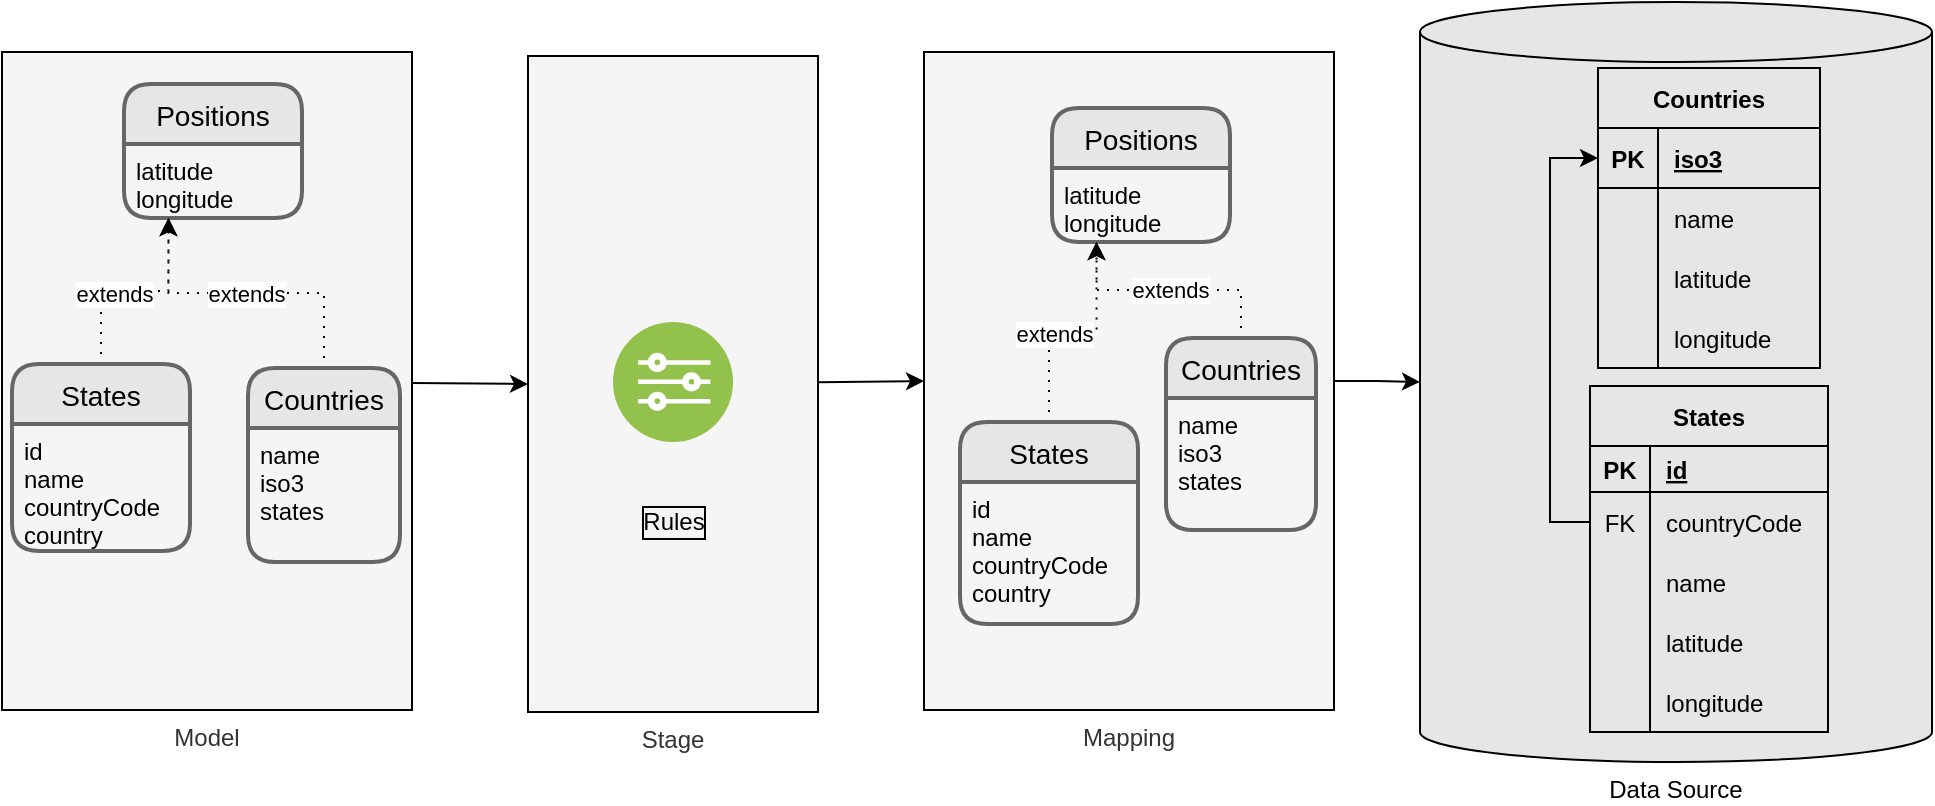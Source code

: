 <mxfile>
    <diagram id="_qm1-AJe0AePabwUvn4U" name="Page-1">
        <mxGraphModel dx="999" dy="713" grid="0" gridSize="10" guides="1" tooltips="1" connect="1" arrows="1" fold="1" page="1" pageScale="1" pageWidth="583" pageHeight="413" background="#ffffff" math="0" shadow="0">
            <root>
                <object label="" id="0">
                    <mxCell/>
                </object>
                <mxCell id="1" parent="0"/>
                <mxCell id="170" style="edgeStyle=none;html=1;entryX=0;entryY=0.5;entryDx=0;entryDy=0;strokeColor=#000000;" parent="1" source="72" target="169" edge="1">
                    <mxGeometry relative="1" as="geometry"/>
                </mxCell>
                <mxCell id="72" value="Model" style="rounded=0;whiteSpace=wrap;html=1;labelBackgroundColor=none;sketch=0;fillColor=#f5f5f5;fontColor=#333333;strokeColor=#000000;labelPosition=center;verticalLabelPosition=bottom;align=center;verticalAlign=top;" parent="1" vertex="1">
                    <mxGeometry x="15" y="36" width="205" height="329" as="geometry"/>
                </mxCell>
                <mxCell id="89" value="Data Source" style="shape=cylinder3;whiteSpace=wrap;html=1;boundedLbl=1;backgroundOutline=1;size=15;fillColor=#E6E6E6;strokeColor=#000000;labelPosition=center;verticalLabelPosition=bottom;align=center;verticalAlign=top;fontColor=#000000;" parent="1" vertex="1">
                    <mxGeometry x="724" y="11" width="256" height="380" as="geometry"/>
                </mxCell>
                <mxCell id="90" value="Positions" style="swimlane;childLayout=stackLayout;horizontal=1;startSize=30;horizontalStack=0;rounded=1;fontSize=14;fontStyle=0;strokeWidth=2;resizeParent=0;resizeLast=1;shadow=0;dashed=0;align=center;fontColor=#000000;fillColor=#E6E6E6;strokeColor=#666666;" parent="1" vertex="1">
                    <mxGeometry x="76" y="52" width="89" height="67" as="geometry"/>
                </mxCell>
                <mxCell id="91" value="latitude&#10;longitude" style="align=left;strokeColor=none;fillColor=none;spacingLeft=4;fontSize=12;verticalAlign=top;resizable=0;rotatable=0;part=1;fontColor=#000000;" parent="90" vertex="1">
                    <mxGeometry y="30" width="89" height="37" as="geometry"/>
                </mxCell>
                <mxCell id="128" style="edgeStyle=orthogonalEdgeStyle;rounded=0;orthogonalLoop=1;jettySize=auto;html=1;entryX=0.25;entryY=1;entryDx=0;entryDy=0;dashed=1;dashPattern=1 4;labelBackgroundColor=#FFFFFF;fontColor=#000000;strokeColor=#000000;" parent="1" source="92" target="91" edge="1">
                    <mxGeometry relative="1" as="geometry"/>
                </mxCell>
                <mxCell id="129" value="extends" style="edgeLabel;html=1;align=center;verticalAlign=middle;resizable=0;points=[];labelBackgroundColor=#FFFFFF;fontColor=#000000;" parent="128" vertex="1" connectable="0">
                    <mxGeometry x="-0.224" y="-1" relative="1" as="geometry">
                        <mxPoint x="1" as="offset"/>
                    </mxGeometry>
                </mxCell>
                <mxCell id="92" value="States" style="swimlane;childLayout=stackLayout;horizontal=1;startSize=30;horizontalStack=0;rounded=1;fontSize=14;fontStyle=0;strokeWidth=2;resizeParent=0;resizeLast=1;shadow=0;dashed=0;align=center;fontColor=#000000;fillColor=#E6E6E6;strokeColor=#666666;" parent="1" vertex="1">
                    <mxGeometry x="20" y="192" width="89" height="93.5" as="geometry"/>
                </mxCell>
                <mxCell id="93" value="id&#10;name&#10;countryCode&#10;country" style="align=left;strokeColor=none;fillColor=none;spacingLeft=4;fontSize=12;verticalAlign=top;resizable=0;rotatable=0;part=1;fontColor=#000000;" parent="92" vertex="1">
                    <mxGeometry y="30" width="89" height="63.5" as="geometry"/>
                </mxCell>
                <object label="Countries" id="94">
                    <mxCell style="shape=table;startSize=30;container=1;collapsible=1;childLayout=tableLayout;fixedRows=1;rowLines=0;fontStyle=1;align=center;resizeLast=1;fontColor=#000000;strokeColor=#000000;fillColor=#E6E6E6;" parent="1" vertex="1">
                        <mxGeometry x="813" y="44" width="111" height="150" as="geometry"/>
                    </mxCell>
                </object>
                <mxCell id="95" value="" style="shape=partialRectangle;collapsible=0;dropTarget=0;pointerEvents=0;fillColor=none;top=0;left=0;bottom=1;right=0;points=[[0,0.5],[1,0.5]];portConstraint=eastwest;" parent="94" vertex="1">
                    <mxGeometry y="30" width="111" height="30" as="geometry"/>
                </mxCell>
                <mxCell id="96" value="PK" style="shape=partialRectangle;connectable=0;fillColor=none;top=0;left=0;bottom=0;right=0;fontStyle=1;overflow=hidden;fontColor=#000000;" parent="95" vertex="1">
                    <mxGeometry width="30" height="30" as="geometry">
                        <mxRectangle width="30" height="30" as="alternateBounds"/>
                    </mxGeometry>
                </mxCell>
                <mxCell id="97" value="iso3" style="shape=partialRectangle;connectable=0;fillColor=none;top=0;left=0;bottom=0;right=0;align=left;spacingLeft=6;fontStyle=5;overflow=hidden;fontColor=#000000;" parent="95" vertex="1">
                    <mxGeometry x="30" width="81" height="30" as="geometry">
                        <mxRectangle width="81" height="30" as="alternateBounds"/>
                    </mxGeometry>
                </mxCell>
                <mxCell id="98" value="" style="shape=partialRectangle;collapsible=0;dropTarget=0;pointerEvents=0;fillColor=none;top=0;left=0;bottom=0;right=0;points=[[0,0.5],[1,0.5]];portConstraint=eastwest;" parent="94" vertex="1">
                    <mxGeometry y="60" width="111" height="30" as="geometry"/>
                </mxCell>
                <mxCell id="99" value="" style="shape=partialRectangle;connectable=0;fillColor=none;top=0;left=0;bottom=0;right=0;editable=1;overflow=hidden;" parent="98" vertex="1">
                    <mxGeometry width="30" height="30" as="geometry">
                        <mxRectangle width="30" height="30" as="alternateBounds"/>
                    </mxGeometry>
                </mxCell>
                <mxCell id="100" value="name" style="shape=partialRectangle;connectable=0;fillColor=none;top=0;left=0;bottom=0;right=0;align=left;spacingLeft=6;overflow=hidden;fontColor=#000000;" parent="98" vertex="1">
                    <mxGeometry x="30" width="81" height="30" as="geometry">
                        <mxRectangle width="81" height="30" as="alternateBounds"/>
                    </mxGeometry>
                </mxCell>
                <mxCell id="154" value="" style="shape=partialRectangle;collapsible=0;dropTarget=0;pointerEvents=0;fillColor=none;top=0;left=0;bottom=0;right=0;points=[[0,0.5],[1,0.5]];portConstraint=eastwest;" parent="94" vertex="1">
                    <mxGeometry y="90" width="111" height="30" as="geometry"/>
                </mxCell>
                <mxCell id="155" value="" style="shape=partialRectangle;connectable=0;fillColor=none;top=0;left=0;bottom=0;right=0;editable=1;overflow=hidden;" parent="154" vertex="1">
                    <mxGeometry width="30" height="30" as="geometry">
                        <mxRectangle width="30" height="30" as="alternateBounds"/>
                    </mxGeometry>
                </mxCell>
                <mxCell id="156" value="latitude" style="shape=partialRectangle;connectable=0;fillColor=none;top=0;left=0;bottom=0;right=0;align=left;spacingLeft=6;overflow=hidden;fontColor=#000000;" parent="154" vertex="1">
                    <mxGeometry x="30" width="81" height="30" as="geometry">
                        <mxRectangle width="81" height="30" as="alternateBounds"/>
                    </mxGeometry>
                </mxCell>
                <mxCell id="157" value="" style="shape=partialRectangle;collapsible=0;dropTarget=0;pointerEvents=0;fillColor=none;top=0;left=0;bottom=0;right=0;points=[[0,0.5],[1,0.5]];portConstraint=eastwest;" parent="94" vertex="1">
                    <mxGeometry y="120" width="111" height="30" as="geometry"/>
                </mxCell>
                <mxCell id="158" value="" style="shape=partialRectangle;connectable=0;fillColor=none;top=0;left=0;bottom=0;right=0;editable=1;overflow=hidden;" parent="157" vertex="1">
                    <mxGeometry width="30" height="30" as="geometry">
                        <mxRectangle width="30" height="30" as="alternateBounds"/>
                    </mxGeometry>
                </mxCell>
                <mxCell id="159" value="longitude" style="shape=partialRectangle;connectable=0;fillColor=none;top=0;left=0;bottom=0;right=0;align=left;spacingLeft=6;overflow=hidden;fontColor=#000000;" parent="157" vertex="1">
                    <mxGeometry x="30" width="81" height="30" as="geometry">
                        <mxRectangle width="81" height="30" as="alternateBounds"/>
                    </mxGeometry>
                </mxCell>
                <mxCell id="118" style="edgeStyle=orthogonalEdgeStyle;rounded=0;orthogonalLoop=1;jettySize=auto;html=1;exitX=0;exitY=0.5;exitDx=0;exitDy=0;entryX=0;entryY=0.5;entryDx=0;entryDy=0;fontColor=#000000;strokeColor=#000000;" parent="1" source="111" target="95" edge="1">
                    <mxGeometry relative="1" as="geometry"/>
                </mxCell>
                <mxCell id="107" value="States" style="shape=table;startSize=30;container=1;collapsible=1;childLayout=tableLayout;fixedRows=1;rowLines=0;fontStyle=1;align=center;resizeLast=1;fontColor=#000000;strokeColor=#000000;fillColor=#E6E6E6;" parent="1" vertex="1">
                    <mxGeometry x="809" y="203" width="119" height="173" as="geometry"/>
                </mxCell>
                <mxCell id="108" value="" style="shape=partialRectangle;collapsible=0;dropTarget=0;pointerEvents=0;fillColor=none;top=0;left=0;bottom=1;right=0;points=[[0,0.5],[1,0.5]];portConstraint=eastwest;" parent="107" vertex="1">
                    <mxGeometry y="30" width="119" height="23" as="geometry"/>
                </mxCell>
                <mxCell id="109" value="PK" style="shape=partialRectangle;connectable=0;fillColor=none;top=0;left=0;bottom=0;right=0;fontStyle=1;overflow=hidden;fontColor=#000000;" parent="108" vertex="1">
                    <mxGeometry width="30" height="23" as="geometry">
                        <mxRectangle width="30" height="23" as="alternateBounds"/>
                    </mxGeometry>
                </mxCell>
                <mxCell id="110" value="id" style="shape=partialRectangle;connectable=0;fillColor=none;top=0;left=0;bottom=0;right=0;align=left;spacingLeft=6;fontStyle=5;overflow=hidden;fontColor=#000000;" parent="108" vertex="1">
                    <mxGeometry x="30" width="89" height="23" as="geometry">
                        <mxRectangle width="89" height="23" as="alternateBounds"/>
                    </mxGeometry>
                </mxCell>
                <mxCell id="111" value="" style="shape=partialRectangle;collapsible=0;dropTarget=0;pointerEvents=0;fillColor=none;top=0;left=0;bottom=0;right=0;points=[[0,0.5],[1,0.5]];portConstraint=eastwest;fontColor=#000000;" parent="107" vertex="1">
                    <mxGeometry y="53" width="119" height="30" as="geometry"/>
                </mxCell>
                <mxCell id="112" value="FK" style="shape=partialRectangle;connectable=0;fillColor=none;top=0;left=0;bottom=0;right=0;editable=1;overflow=hidden;fontColor=#000000;" parent="111" vertex="1">
                    <mxGeometry width="30" height="30" as="geometry">
                        <mxRectangle width="30" height="30" as="alternateBounds"/>
                    </mxGeometry>
                </mxCell>
                <mxCell id="113" value="countryCode" style="shape=partialRectangle;connectable=0;fillColor=none;top=0;left=0;bottom=0;right=0;align=left;spacingLeft=6;overflow=hidden;fontColor=#000000;" parent="111" vertex="1">
                    <mxGeometry x="30" width="89" height="30" as="geometry">
                        <mxRectangle width="89" height="30" as="alternateBounds"/>
                    </mxGeometry>
                </mxCell>
                <mxCell id="114" value="" style="shape=partialRectangle;collapsible=0;dropTarget=0;pointerEvents=0;fillColor=none;top=0;left=0;bottom=0;right=0;points=[[0,0.5],[1,0.5]];portConstraint=eastwest;" parent="107" vertex="1">
                    <mxGeometry y="83" width="119" height="30" as="geometry"/>
                </mxCell>
                <mxCell id="115" value="" style="shape=partialRectangle;connectable=0;fillColor=none;top=0;left=0;bottom=0;right=0;editable=1;overflow=hidden;" parent="114" vertex="1">
                    <mxGeometry width="30" height="30" as="geometry">
                        <mxRectangle width="30" height="30" as="alternateBounds"/>
                    </mxGeometry>
                </mxCell>
                <mxCell id="116" value="name" style="shape=partialRectangle;connectable=0;fillColor=none;top=0;left=0;bottom=0;right=0;align=left;spacingLeft=6;overflow=hidden;fontColor=#000000;" parent="114" vertex="1">
                    <mxGeometry x="30" width="89" height="30" as="geometry">
                        <mxRectangle width="89" height="30" as="alternateBounds"/>
                    </mxGeometry>
                </mxCell>
                <mxCell id="151" value="" style="shape=partialRectangle;collapsible=0;dropTarget=0;pointerEvents=0;fillColor=none;top=0;left=0;bottom=0;right=0;points=[[0,0.5],[1,0.5]];portConstraint=eastwest;" parent="107" vertex="1">
                    <mxGeometry y="113" width="119" height="30" as="geometry"/>
                </mxCell>
                <mxCell id="152" value="" style="shape=partialRectangle;connectable=0;fillColor=none;top=0;left=0;bottom=0;right=0;editable=1;overflow=hidden;" parent="151" vertex="1">
                    <mxGeometry width="30" height="30" as="geometry">
                        <mxRectangle width="30" height="30" as="alternateBounds"/>
                    </mxGeometry>
                </mxCell>
                <mxCell id="153" value="latitude" style="shape=partialRectangle;connectable=0;fillColor=none;top=0;left=0;bottom=0;right=0;align=left;spacingLeft=6;overflow=hidden;fontColor=#000000;" parent="151" vertex="1">
                    <mxGeometry x="30" width="89" height="30" as="geometry">
                        <mxRectangle width="89" height="30" as="alternateBounds"/>
                    </mxGeometry>
                </mxCell>
                <mxCell id="163" value="" style="shape=partialRectangle;collapsible=0;dropTarget=0;pointerEvents=0;fillColor=none;top=0;left=0;bottom=0;right=0;points=[[0,0.5],[1,0.5]];portConstraint=eastwest;" parent="107" vertex="1">
                    <mxGeometry y="143" width="119" height="30" as="geometry"/>
                </mxCell>
                <mxCell id="164" value="" style="shape=partialRectangle;connectable=0;fillColor=none;top=0;left=0;bottom=0;right=0;editable=1;overflow=hidden;" parent="163" vertex="1">
                    <mxGeometry width="30" height="30" as="geometry">
                        <mxRectangle width="30" height="30" as="alternateBounds"/>
                    </mxGeometry>
                </mxCell>
                <mxCell id="165" value="longitude" style="shape=partialRectangle;connectable=0;fillColor=none;top=0;left=0;bottom=0;right=0;align=left;spacingLeft=6;overflow=hidden;fontColor=#000000;" parent="163" vertex="1">
                    <mxGeometry x="30" width="89" height="30" as="geometry">
                        <mxRectangle width="89" height="30" as="alternateBounds"/>
                    </mxGeometry>
                </mxCell>
                <mxCell id="127" value="extends" style="edgeStyle=orthogonalEdgeStyle;rounded=0;orthogonalLoop=1;jettySize=auto;html=1;entryX=0.25;entryY=1;entryDx=0;entryDy=0;strokeColor=#000000;dashed=1;dashPattern=1 4;fontColor=#000000;labelBackgroundColor=#FFFFFF;" parent="1" source="125" target="91" edge="1">
                    <mxGeometry relative="1" as="geometry"/>
                </mxCell>
                <mxCell id="125" value="Countries" style="swimlane;childLayout=stackLayout;horizontal=1;startSize=30;horizontalStack=0;rounded=1;fontSize=14;fontStyle=0;strokeWidth=2;resizeParent=0;resizeLast=1;shadow=0;dashed=0;align=center;fontColor=#000000;fillColor=#E6E6E6;strokeColor=#666666;" parent="1" vertex="1">
                    <mxGeometry x="138" y="194" width="76" height="97" as="geometry"/>
                </mxCell>
                <mxCell id="126" value="name&#10;iso3&#10;states" style="align=left;strokeColor=none;fillColor=none;spacingLeft=4;fontSize=12;verticalAlign=top;resizable=0;rotatable=0;part=1;fontColor=#000000;" parent="125" vertex="1">
                    <mxGeometry y="30" width="76" height="67" as="geometry"/>
                </mxCell>
                <mxCell id="168" style="edgeStyle=orthogonalEdgeStyle;rounded=0;orthogonalLoop=1;jettySize=auto;html=1;entryX=0;entryY=0.5;entryDx=0;entryDy=0;entryPerimeter=0;labelBackgroundColor=#FFFFFF;fontColor=#000000;strokeColor=#000000;" parent="1" source="130" target="89" edge="1">
                    <mxGeometry relative="1" as="geometry"/>
                </mxCell>
                <mxCell id="130" value="Mapping" style="rounded=0;whiteSpace=wrap;html=1;labelBackgroundColor=none;sketch=0;fillColor=#f5f5f5;fontColor=#333333;strokeColor=#000000;labelPosition=center;verticalLabelPosition=bottom;align=center;verticalAlign=top;" parent="1" vertex="1">
                    <mxGeometry x="476" y="36" width="205" height="329" as="geometry"/>
                </mxCell>
                <mxCell id="131" value="Positions" style="swimlane;childLayout=stackLayout;horizontal=1;startSize=30;horizontalStack=0;rounded=1;fontSize=14;fontStyle=0;strokeWidth=2;resizeParent=0;resizeLast=1;shadow=0;dashed=0;align=center;fontColor=#000000;fillColor=#E6E6E6;strokeColor=#666666;" parent="1" vertex="1">
                    <mxGeometry x="540" y="64" width="89" height="67" as="geometry"/>
                </mxCell>
                <mxCell id="132" value="latitude&#10;longitude" style="align=left;strokeColor=none;fillColor=none;spacingLeft=4;fontSize=12;verticalAlign=top;resizable=0;rotatable=0;part=1;fontColor=#000000;" parent="131" vertex="1">
                    <mxGeometry y="30" width="89" height="37" as="geometry"/>
                </mxCell>
                <mxCell id="133" style="edgeStyle=orthogonalEdgeStyle;rounded=0;orthogonalLoop=1;jettySize=auto;html=1;entryX=0.25;entryY=1;entryDx=0;entryDy=0;dashed=1;dashPattern=1 4;labelBackgroundColor=#FFFFFF;fontColor=#000000;strokeColor=#000000;" parent="1" source="135" target="132" edge="1">
                    <mxGeometry relative="1" as="geometry"/>
                </mxCell>
                <mxCell id="134" value="extends" style="edgeLabel;html=1;align=center;verticalAlign=middle;resizable=0;points=[];labelBackgroundColor=#FFFFFF;fontColor=#000000;" parent="133" vertex="1" connectable="0">
                    <mxGeometry x="-0.224" y="-1" relative="1" as="geometry">
                        <mxPoint x="1" as="offset"/>
                    </mxGeometry>
                </mxCell>
                <mxCell id="135" value="States" style="swimlane;childLayout=stackLayout;horizontal=1;startSize=30;horizontalStack=0;rounded=1;fontSize=14;fontStyle=0;strokeWidth=2;resizeParent=0;resizeLast=1;shadow=0;dashed=0;align=center;fontColor=#000000;fillColor=#E6E6E6;strokeColor=#666666;" parent="1" vertex="1">
                    <mxGeometry x="494" y="221" width="89" height="101" as="geometry"/>
                </mxCell>
                <mxCell id="136" value="id&#10;name&#10;countryCode&#10;country" style="align=left;strokeColor=none;fillColor=none;spacingLeft=4;fontSize=12;verticalAlign=top;resizable=0;rotatable=0;part=1;fontColor=#000000;" parent="135" vertex="1">
                    <mxGeometry y="30" width="89" height="71" as="geometry"/>
                </mxCell>
                <mxCell id="137" value="extends" style="edgeStyle=orthogonalEdgeStyle;rounded=0;orthogonalLoop=1;jettySize=auto;html=1;entryX=0.25;entryY=1;entryDx=0;entryDy=0;strokeColor=#000000;dashed=1;dashPattern=1 4;fontColor=#000000;labelBackgroundColor=#FFFFFF;" parent="1" source="138" target="132" edge="1">
                    <mxGeometry relative="1" as="geometry"/>
                </mxCell>
                <mxCell id="138" value="Countries" style="swimlane;childLayout=stackLayout;horizontal=1;startSize=30;horizontalStack=0;rounded=1;fontSize=14;fontStyle=0;strokeWidth=2;resizeParent=0;resizeLast=1;shadow=0;dashed=0;align=center;fontColor=#000000;fillColor=#E6E6E6;strokeColor=#666666;" parent="1" vertex="1">
                    <mxGeometry x="597" y="179" width="75" height="96" as="geometry"/>
                </mxCell>
                <mxCell id="139" value="name&#10;iso3&#10;states" style="align=left;strokeColor=none;fillColor=none;spacingLeft=4;fontSize=12;verticalAlign=top;resizable=0;rotatable=0;part=1;fontColor=#000000;" parent="138" vertex="1">
                    <mxGeometry y="30" width="75" height="66" as="geometry"/>
                </mxCell>
                <mxCell id="171" style="edgeStyle=none;html=1;entryX=0;entryY=0.5;entryDx=0;entryDy=0;strokeColor=#000000;" parent="1" source="169" target="130" edge="1">
                    <mxGeometry relative="1" as="geometry"/>
                </mxCell>
                <mxCell id="169" value="Stage" style="rounded=0;whiteSpace=wrap;html=1;labelBackgroundColor=none;sketch=0;fillColor=#f5f5f5;fontColor=#333333;strokeColor=#000000;labelPosition=center;verticalLabelPosition=bottom;align=center;verticalAlign=top;" parent="1" vertex="1">
                    <mxGeometry x="278" y="38" width="145" height="328" as="geometry"/>
                </mxCell>
                <mxCell id="172" value="" style="aspect=fixed;perimeter=ellipsePerimeter;html=1;align=center;shadow=0;dashed=0;fontColor=#4277BB;labelBackgroundColor=#ffffff;fontSize=12;spacingTop=3;image;image=img/lib/ibm/vpc/Rules.svg;labelBorderColor=default;" parent="1" vertex="1">
                    <mxGeometry x="320.5" y="171" width="60" height="60" as="geometry"/>
                </mxCell>
                <mxCell id="173" value="Rules" style="text;html=1;strokeColor=none;fillColor=none;align=center;verticalAlign=middle;whiteSpace=wrap;rounded=0;labelBackgroundColor=none;labelBorderColor=default;fontColor=#000000;" parent="1" vertex="1">
                    <mxGeometry x="320.5" y="255.5" width="60" height="30" as="geometry"/>
                </mxCell>
            </root>
        </mxGraphModel>
    </diagram>
</mxfile>